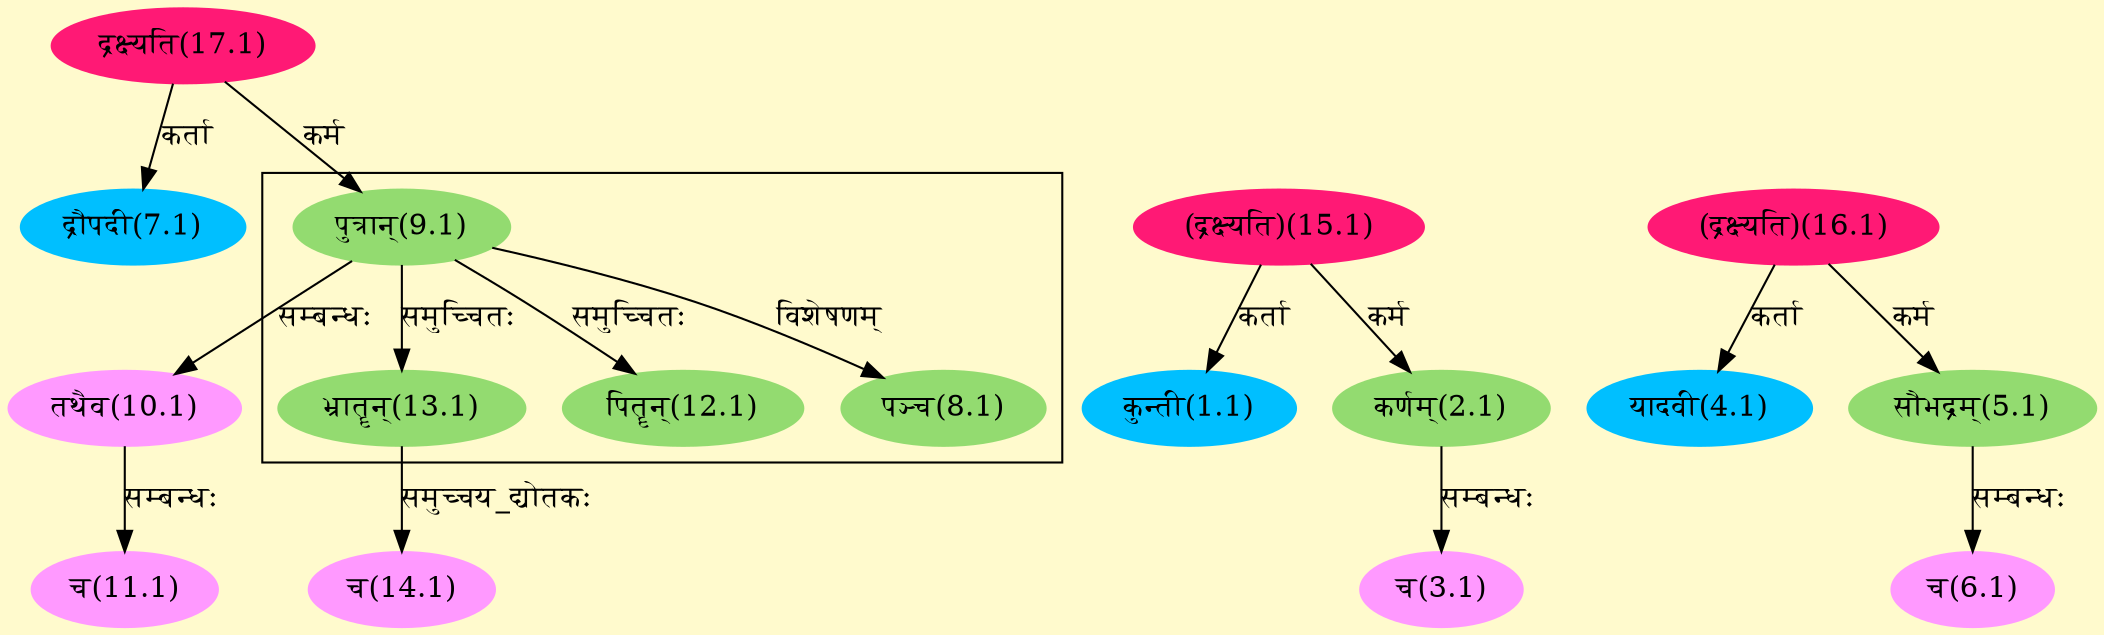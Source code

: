 digraph G{
rankdir=BT;
 compound=true;
 bgcolor="lemonchiffon1";

subgraph cluster_1{
Node8_1 [style=filled, color="#93DB70" label = "पञ्च(8.1)"]
Node9_1 [style=filled, color="#93DB70" label = "पुत्रान्(9.1)"]
Node12_1 [style=filled, color="#93DB70" label = "पितॄन्(12.1)"]
Node13_1 [style=filled, color="#93DB70" label = "भ्रातॄन्(13.1)"]

}
Node1_1 [style=filled, color="#00BFFF" label = "कुन्ती(1.1)"]
Node15_1 [style=filled, color="#FF1975" label = "(द्रक्ष्यति)(15.1)"]
Node2_1 [style=filled, color="#93DB70" label = "कर्णम्(2.1)"]
Node3_1 [style=filled, color="#FF99FF" label = "च(3.1)"]
Node4_1 [style=filled, color="#00BFFF" label = "यादवी(4.1)"]
Node16_1 [style=filled, color="#FF1975" label = "(द्रक्ष्यति)(16.1)"]
Node5_1 [style=filled, color="#93DB70" label = "सौभद्रम्(5.1)"]
Node6_1 [style=filled, color="#FF99FF" label = "च(6.1)"]
Node7_1 [style=filled, color="#00BFFF" label = "द्रौपदी(7.1)"]
Node17_1 [style=filled, color="#FF1975" label = "द्रक्ष्यति(17.1)"]
Node9_1 [style=filled, color="#93DB70" label = "पुत्रान्(9.1)"]
Node10_1 [style=filled, color="#FF99FF" label = "तथैव(10.1)"]
Node11_1 [style=filled, color="#FF99FF" label = "च(11.1)"]
Node14_1 [style=filled, color="#FF99FF" label = "च(14.1)"]
Node13_1 [style=filled, color="#93DB70" label = "भ्रातॄन्(13.1)"]
/* Start of Relations section */

Node1_1 -> Node15_1 [  label="कर्ता"  dir="back" ]
Node2_1 -> Node15_1 [  label="कर्म"  dir="back" ]
Node3_1 -> Node2_1 [  label="सम्बन्धः"  dir="back" ]
Node4_1 -> Node16_1 [  label="कर्ता"  dir="back" ]
Node5_1 -> Node16_1 [  label="कर्म"  dir="back" ]
Node6_1 -> Node5_1 [  label="सम्बन्धः"  dir="back" ]
Node7_1 -> Node17_1 [  label="कर्ता"  dir="back" ]
Node8_1 -> Node9_1 [  label="विशेषणम्"  dir="back" ]
Node9_1 -> Node17_1 [  label="कर्म"  dir="back" ]
Node10_1 -> Node9_1 [  label="सम्बन्धः"  dir="back" ]
Node11_1 -> Node10_1 [  label="सम्बन्धः"  dir="back" ]
Node12_1 -> Node9_1 [  label="समुच्चितः"  dir="back" ]
Node13_1 -> Node9_1 [  label="समुच्चितः"  dir="back" ]
Node14_1 -> Node13_1 [  label="समुच्चय_द्योतकः"  dir="back" ]
}
